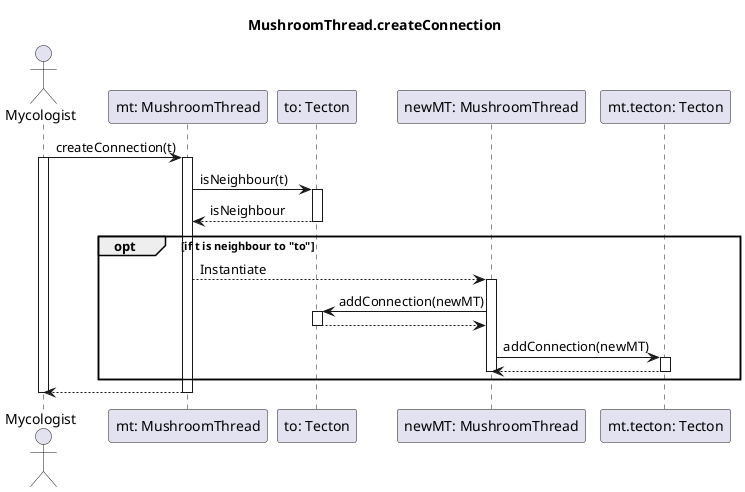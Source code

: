 @startuml Create Connection
title MushroomThread.createConnection

actor "Mycologist" as mycologist
participant "mt: MushroomThread" as mt
participant "to: Tecton" as to
participant "newMT: MushroomThread" as newMT 
participant "mt.tecton: Tecton" as t

mycologist -> mt : createConnection(t)
activate mycologist
activate mt

mt -> to : isNeighbour(t) 
activate to
to --> mt : isNeighbour
deactivate to

    opt if t is neighbour to "to"
        mt --> newMT : Instantiate
        activate newMT

        newMT -> to: addConnection(newMT)
        activate to
        to --> newMT
        deactivate to

        newMT -> t : addConnection(newMT)
        activate t
        t --> newMT
        deactivate t
        deactivate newMT

    end

mycologist <-- mt
deactivate mt
deactivate mycologist

@enduml